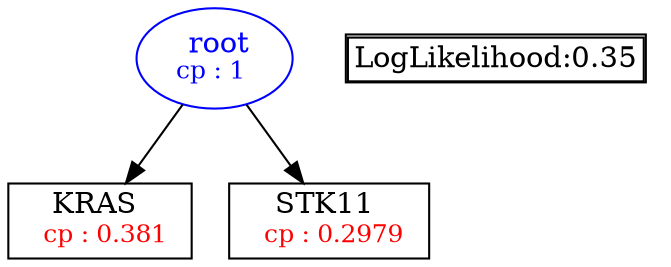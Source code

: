 digraph tree {
    "root" [label=<<font color='Blue'> root</font><br/><font color='Blue' POINT-SIZE='12'>cp : 1 </font>>, shape=oval, color=Blue];
    "S1" [label =<KRAS <br/> <font color='Red' POINT-SIZE='12'> cp : 0.381 </font>>, shape=box];
    "S2" [label =<STK11 <br/> <font color='Red' POINT-SIZE='12'> cp : 0.2979 </font>>, shape=box];
    "root" -> "S1";
    "root" -> "S2";

    node[shape=plaintext]
    fontsize="10"
    struct1 [label=
    <<TABLE BORDER="1" CELLBORDER="1" CELLSPACING="0" >
    <TR><TD ALIGN="LEFT">LogLikelihood:0.35</TD></TR>
    </TABLE>>];

}

